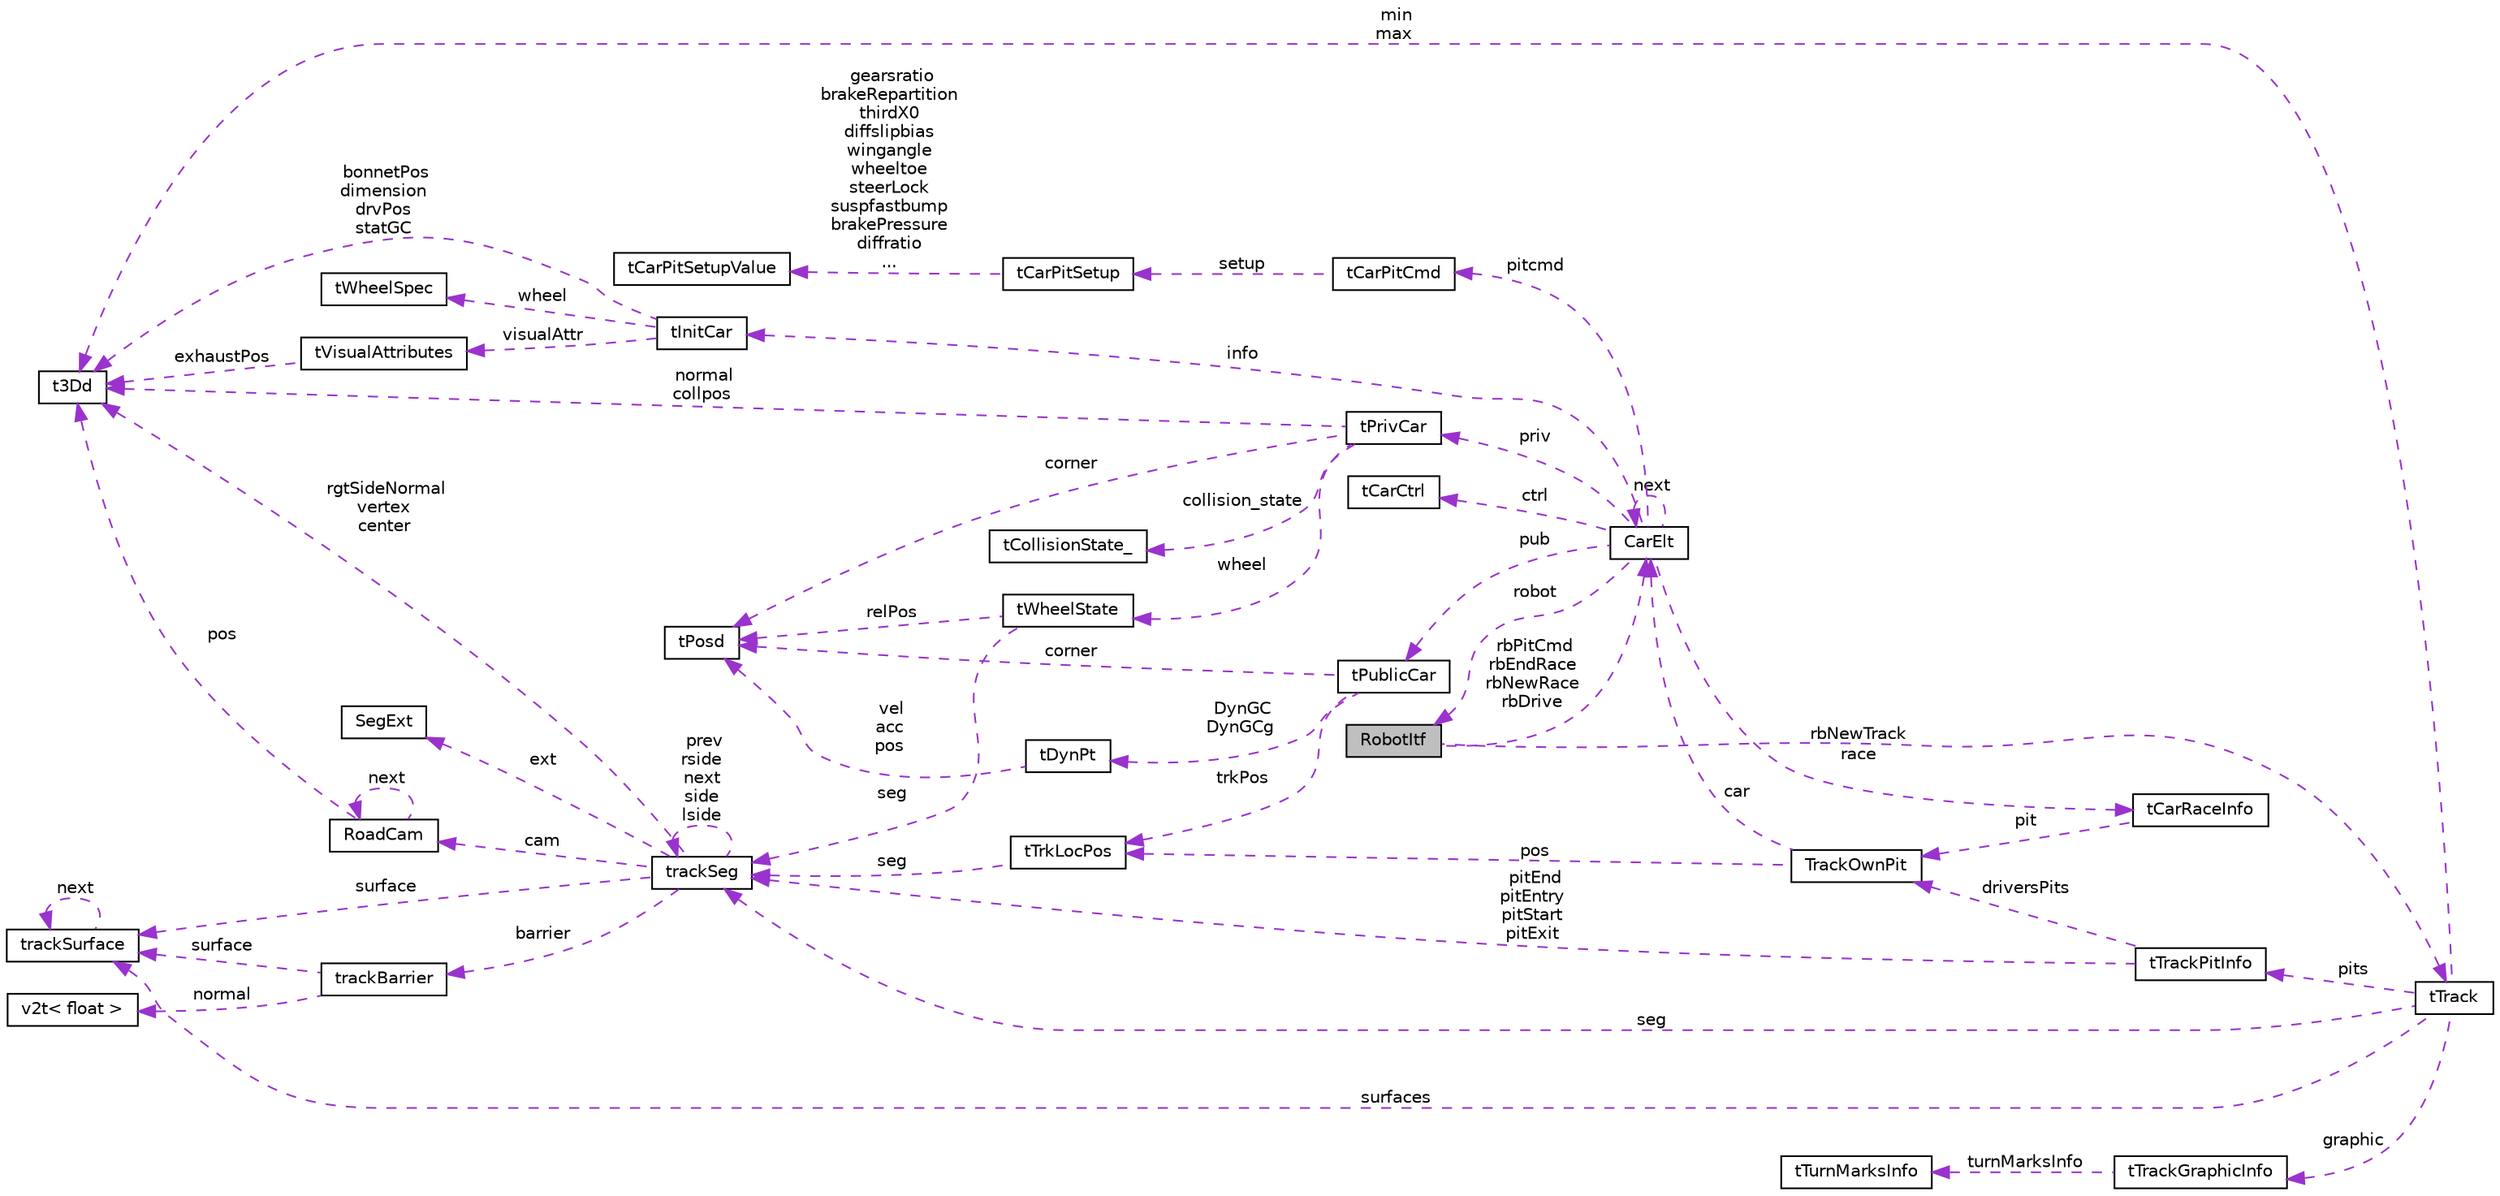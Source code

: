 digraph "RobotItf"
{
  edge [fontname="Helvetica",fontsize="10",labelfontname="Helvetica",labelfontsize="10"];
  node [fontname="Helvetica",fontsize="10",shape=record];
  rankdir="LR";
  Node1 [label="RobotItf",height=0.2,width=0.4,color="black", fillcolor="grey75", style="filled", fontcolor="black"];
  Node2 -> Node1 [dir="back",color="darkorchid3",fontsize="10",style="dashed",label=" rbPitCmd\nrbEndRace\nrbNewRace\nrbDrive" ,fontname="Helvetica"];
  Node2 [label="CarElt",height=0.2,width=0.4,color="black", fillcolor="white", style="filled",URL="$struct_car_elt.html",tooltip="Car structure (tCarElt). "];
  Node1 -> Node2 [dir="back",color="darkorchid3",fontsize="10",style="dashed",label=" robot" ,fontname="Helvetica"];
  Node3 -> Node2 [dir="back",color="darkorchid3",fontsize="10",style="dashed",label=" pitcmd" ,fontname="Helvetica"];
  Node3 [label="tCarPitCmd",height=0.2,width=0.4,color="black", fillcolor="white", style="filled",URL="$structt_car_pit_cmd.html",tooltip="Command issued by the car during pit stop. "];
  Node4 -> Node3 [dir="back",color="darkorchid3",fontsize="10",style="dashed",label=" setup" ,fontname="Helvetica"];
  Node4 [label="tCarPitSetup",height=0.2,width=0.4,color="black", fillcolor="white", style="filled",URL="$structt_car_pit_setup.html"];
  Node5 -> Node4 [dir="back",color="darkorchid3",fontsize="10",style="dashed",label=" gearsratio\nbrakeRepartition\nthirdX0\ndiffslipbias\nwingangle\nwheeltoe\nsteerLock\nsuspfastbump\nbrakePressure\ndiffratio\n..." ,fontname="Helvetica"];
  Node5 [label="tCarPitSetupValue",height=0.2,width=0.4,color="black", fillcolor="white", style="filled",URL="$structt_car_pit_setup_value.html"];
  Node6 -> Node2 [dir="back",color="darkorchid3",fontsize="10",style="dashed",label=" info" ,fontname="Helvetica"];
  Node6 [label="tInitCar",height=0.2,width=0.4,color="black", fillcolor="white", style="filled",URL="$structt_init_car.html",tooltip="Static Public info. "];
  Node7 -> Node6 [dir="back",color="darkorchid3",fontsize="10",style="dashed",label=" bonnetPos\ndimension\ndrvPos\nstatGC" ,fontname="Helvetica"];
  Node7 [label="t3Dd",height=0.2,width=0.4,color="black", fillcolor="white", style="filled",URL="$structt3_dd.html",tooltip="3D point. "];
  Node8 -> Node6 [dir="back",color="darkorchid3",fontsize="10",style="dashed",label=" visualAttr" ,fontname="Helvetica"];
  Node8 [label="tVisualAttributes",height=0.2,width=0.4,color="black", fillcolor="white", style="filled",URL="$structt_visual_attributes.html",tooltip="Static visual attributes. "];
  Node7 -> Node8 [dir="back",color="darkorchid3",fontsize="10",style="dashed",label=" exhaustPos" ,fontname="Helvetica"];
  Node9 -> Node6 [dir="back",color="darkorchid3",fontsize="10",style="dashed",label=" wheel" ,fontname="Helvetica"];
  Node9 [label="tWheelSpec",height=0.2,width=0.4,color="black", fillcolor="white", style="filled",URL="$structt_wheel_spec.html",tooltip="Wheels Specifications. "];
  Node10 -> Node2 [dir="back",color="darkorchid3",fontsize="10",style="dashed",label=" priv" ,fontname="Helvetica"];
  Node10 [label="tPrivCar",height=0.2,width=0.4,color="black", fillcolor="white", style="filled",URL="$structt_priv_car.html",tooltip="Data known only by the driver. "];
  Node7 -> Node10 [dir="back",color="darkorchid3",fontsize="10",style="dashed",label=" normal\ncollpos" ,fontname="Helvetica"];
  Node11 -> Node10 [dir="back",color="darkorchid3",fontsize="10",style="dashed",label=" collision_state" ,fontname="Helvetica"];
  Node11 [label="tCollisionState_",height=0.2,width=0.4,color="black", fillcolor="white", style="filled",URL="$structt_collision_state__.html"];
  Node12 -> Node10 [dir="back",color="darkorchid3",fontsize="10",style="dashed",label=" wheel" ,fontname="Helvetica"];
  Node12 [label="tWheelState",height=0.2,width=0.4,color="black", fillcolor="white", style="filled",URL="$structt_wheel_state.html",tooltip="Dynamic wheel information. "];
  Node13 -> Node12 [dir="back",color="darkorchid3",fontsize="10",style="dashed",label=" relPos" ,fontname="Helvetica"];
  Node13 [label="tPosd",height=0.2,width=0.4,color="black", fillcolor="white", style="filled",URL="$structt_posd.html",tooltip="6 DOF position. "];
  Node14 -> Node12 [dir="back",color="darkorchid3",fontsize="10",style="dashed",label=" seg" ,fontname="Helvetica"];
  Node14 [label="trackSeg",height=0.2,width=0.4,color="black", fillcolor="white", style="filled",URL="$structtrack_seg.html",tooltip="Track segment (tTrackSeg) The segments can be straights (type TR_STR): (the track goes from the right..."];
  Node7 -> Node14 [dir="back",color="darkorchid3",fontsize="10",style="dashed",label=" rgtSideNormal\nvertex\ncenter" ,fontname="Helvetica"];
  Node15 -> Node14 [dir="back",color="darkorchid3",fontsize="10",style="dashed",label=" barrier" ,fontname="Helvetica"];
  Node15 [label="trackBarrier",height=0.2,width=0.4,color="black", fillcolor="white", style="filled",URL="$structtrack_barrier.html",tooltip="Barrier. "];
  Node16 -> Node15 [dir="back",color="darkorchid3",fontsize="10",style="dashed",label=" surface" ,fontname="Helvetica"];
  Node16 [label="trackSurface",height=0.2,width=0.4,color="black", fillcolor="white", style="filled",URL="$structtrack_surface.html",tooltip="Surface. "];
  Node16 -> Node16 [dir="back",color="darkorchid3",fontsize="10",style="dashed",label=" next" ,fontname="Helvetica"];
  Node17 -> Node15 [dir="back",color="darkorchid3",fontsize="10",style="dashed",label=" normal" ,fontname="Helvetica"];
  Node17 [label="v2t\< float \>",height=0.2,width=0.4,color="black", fillcolor="white", style="filled",URL="$classv2t.html"];
  Node16 -> Node14 [dir="back",color="darkorchid3",fontsize="10",style="dashed",label=" surface" ,fontname="Helvetica"];
  Node18 -> Node14 [dir="back",color="darkorchid3",fontsize="10",style="dashed",label=" cam" ,fontname="Helvetica"];
  Node18 [label="RoadCam",height=0.2,width=0.4,color="black", fillcolor="white", style="filled",URL="$struct_road_cam.html",tooltip="road camera "];
  Node7 -> Node18 [dir="back",color="darkorchid3",fontsize="10",style="dashed",label=" pos" ,fontname="Helvetica"];
  Node18 -> Node18 [dir="back",color="darkorchid3",fontsize="10",style="dashed",label=" next" ,fontname="Helvetica"];
  Node19 -> Node14 [dir="back",color="darkorchid3",fontsize="10",style="dashed",label=" ext" ,fontname="Helvetica"];
  Node19 [label="SegExt",height=0.2,width=0.4,color="black", fillcolor="white", style="filled",URL="$struct_seg_ext.html",tooltip="Extended track segment. "];
  Node14 -> Node14 [dir="back",color="darkorchid3",fontsize="10",style="dashed",label=" prev\nrside\nnext\nside\nlside" ,fontname="Helvetica"];
  Node13 -> Node10 [dir="back",color="darkorchid3",fontsize="10",style="dashed",label=" corner" ,fontname="Helvetica"];
  Node20 -> Node2 [dir="back",color="darkorchid3",fontsize="10",style="dashed",label=" ctrl" ,fontname="Helvetica"];
  Node20 [label="tCarCtrl",height=0.2,width=0.4,color="black", fillcolor="white", style="filled",URL="$structt_car_ctrl.html",tooltip="Info returned by driver during the race. "];
  Node21 -> Node2 [dir="back",color="darkorchid3",fontsize="10",style="dashed",label=" race" ,fontname="Helvetica"];
  Node21 [label="tCarRaceInfo",height=0.2,width=0.4,color="black", fillcolor="white", style="filled",URL="$structt_car_race_info.html",tooltip="Race Administrative info. "];
  Node22 -> Node21 [dir="back",color="darkorchid3",fontsize="10",style="dashed",label=" pit" ,fontname="Helvetica"];
  Node22 [label="TrackOwnPit",height=0.2,width=0.4,color="black", fillcolor="white", style="filled",URL="$struct_track_own_pit.html",tooltip="Driver&#39;s pit. "];
  Node23 -> Node22 [dir="back",color="darkorchid3",fontsize="10",style="dashed",label=" pos" ,fontname="Helvetica"];
  Node23 [label="tTrkLocPos",height=0.2,width=0.4,color="black", fillcolor="white", style="filled",URL="$structt_trk_loc_pos.html",tooltip="Location on the track in local coordinates. "];
  Node14 -> Node23 [dir="back",color="darkorchid3",fontsize="10",style="dashed",label=" seg" ,fontname="Helvetica"];
  Node2 -> Node22 [dir="back",color="darkorchid3",fontsize="10",style="dashed",label=" car" ,fontname="Helvetica"];
  Node2 -> Node2 [dir="back",color="darkorchid3",fontsize="10",style="dashed",label=" next" ,fontname="Helvetica"];
  Node24 -> Node2 [dir="back",color="darkorchid3",fontsize="10",style="dashed",label=" pub" ,fontname="Helvetica"];
  Node24 [label="tPublicCar",height=0.2,width=0.4,color="black", fillcolor="white", style="filled",URL="$structt_public_car.html",tooltip="Public info on the cars. "];
  Node23 -> Node24 [dir="back",color="darkorchid3",fontsize="10",style="dashed",label=" trkPos" ,fontname="Helvetica"];
  Node25 -> Node24 [dir="back",color="darkorchid3",fontsize="10",style="dashed",label=" DynGC\nDynGCg" ,fontname="Helvetica"];
  Node25 [label="tDynPt",height=0.2,width=0.4,color="black", fillcolor="white", style="filled",URL="$structt_dyn_pt.html",tooltip="Dynamic point structure. "];
  Node13 -> Node25 [dir="back",color="darkorchid3",fontsize="10",style="dashed",label=" vel\nacc\npos" ,fontname="Helvetica"];
  Node13 -> Node24 [dir="back",color="darkorchid3",fontsize="10",style="dashed",label=" corner" ,fontname="Helvetica"];
  Node26 -> Node1 [dir="back",color="darkorchid3",fontsize="10",style="dashed",label=" rbNewTrack" ,fontname="Helvetica"];
  Node26 [label="tTrack",height=0.2,width=0.4,color="black", fillcolor="white", style="filled",URL="$structt_track.html",tooltip="Track structure. "];
  Node7 -> Node26 [dir="back",color="darkorchid3",fontsize="10",style="dashed",label=" min\nmax" ,fontname="Helvetica"];
  Node16 -> Node26 [dir="back",color="darkorchid3",fontsize="10",style="dashed",label=" surfaces" ,fontname="Helvetica"];
  Node27 -> Node26 [dir="back",color="darkorchid3",fontsize="10",style="dashed",label=" pits" ,fontname="Helvetica"];
  Node27 [label="tTrackPitInfo",height=0.2,width=0.4,color="black", fillcolor="white", style="filled",URL="$structt_track_pit_info.html",tooltip="Pits Info Structure. "];
  Node22 -> Node27 [dir="back",color="darkorchid3",fontsize="10",style="dashed",label=" driversPits" ,fontname="Helvetica"];
  Node14 -> Node27 [dir="back",color="darkorchid3",fontsize="10",style="dashed",label=" pitEnd\npitEntry\npitStart\npitExit" ,fontname="Helvetica"];
  Node28 -> Node26 [dir="back",color="darkorchid3",fontsize="10",style="dashed",label=" graphic" ,fontname="Helvetica"];
  Node28 [label="tTrackGraphicInfo",height=0.2,width=0.4,color="black", fillcolor="white", style="filled",URL="$structt_track_graphic_info.html"];
  Node29 -> Node28 [dir="back",color="darkorchid3",fontsize="10",style="dashed",label=" turnMarksInfo" ,fontname="Helvetica"];
  Node29 [label="tTurnMarksInfo",height=0.2,width=0.4,color="black", fillcolor="white", style="filled",URL="$structt_turn_marks_info.html"];
  Node14 -> Node26 [dir="back",color="darkorchid3",fontsize="10",style="dashed",label=" seg" ,fontname="Helvetica"];
}
